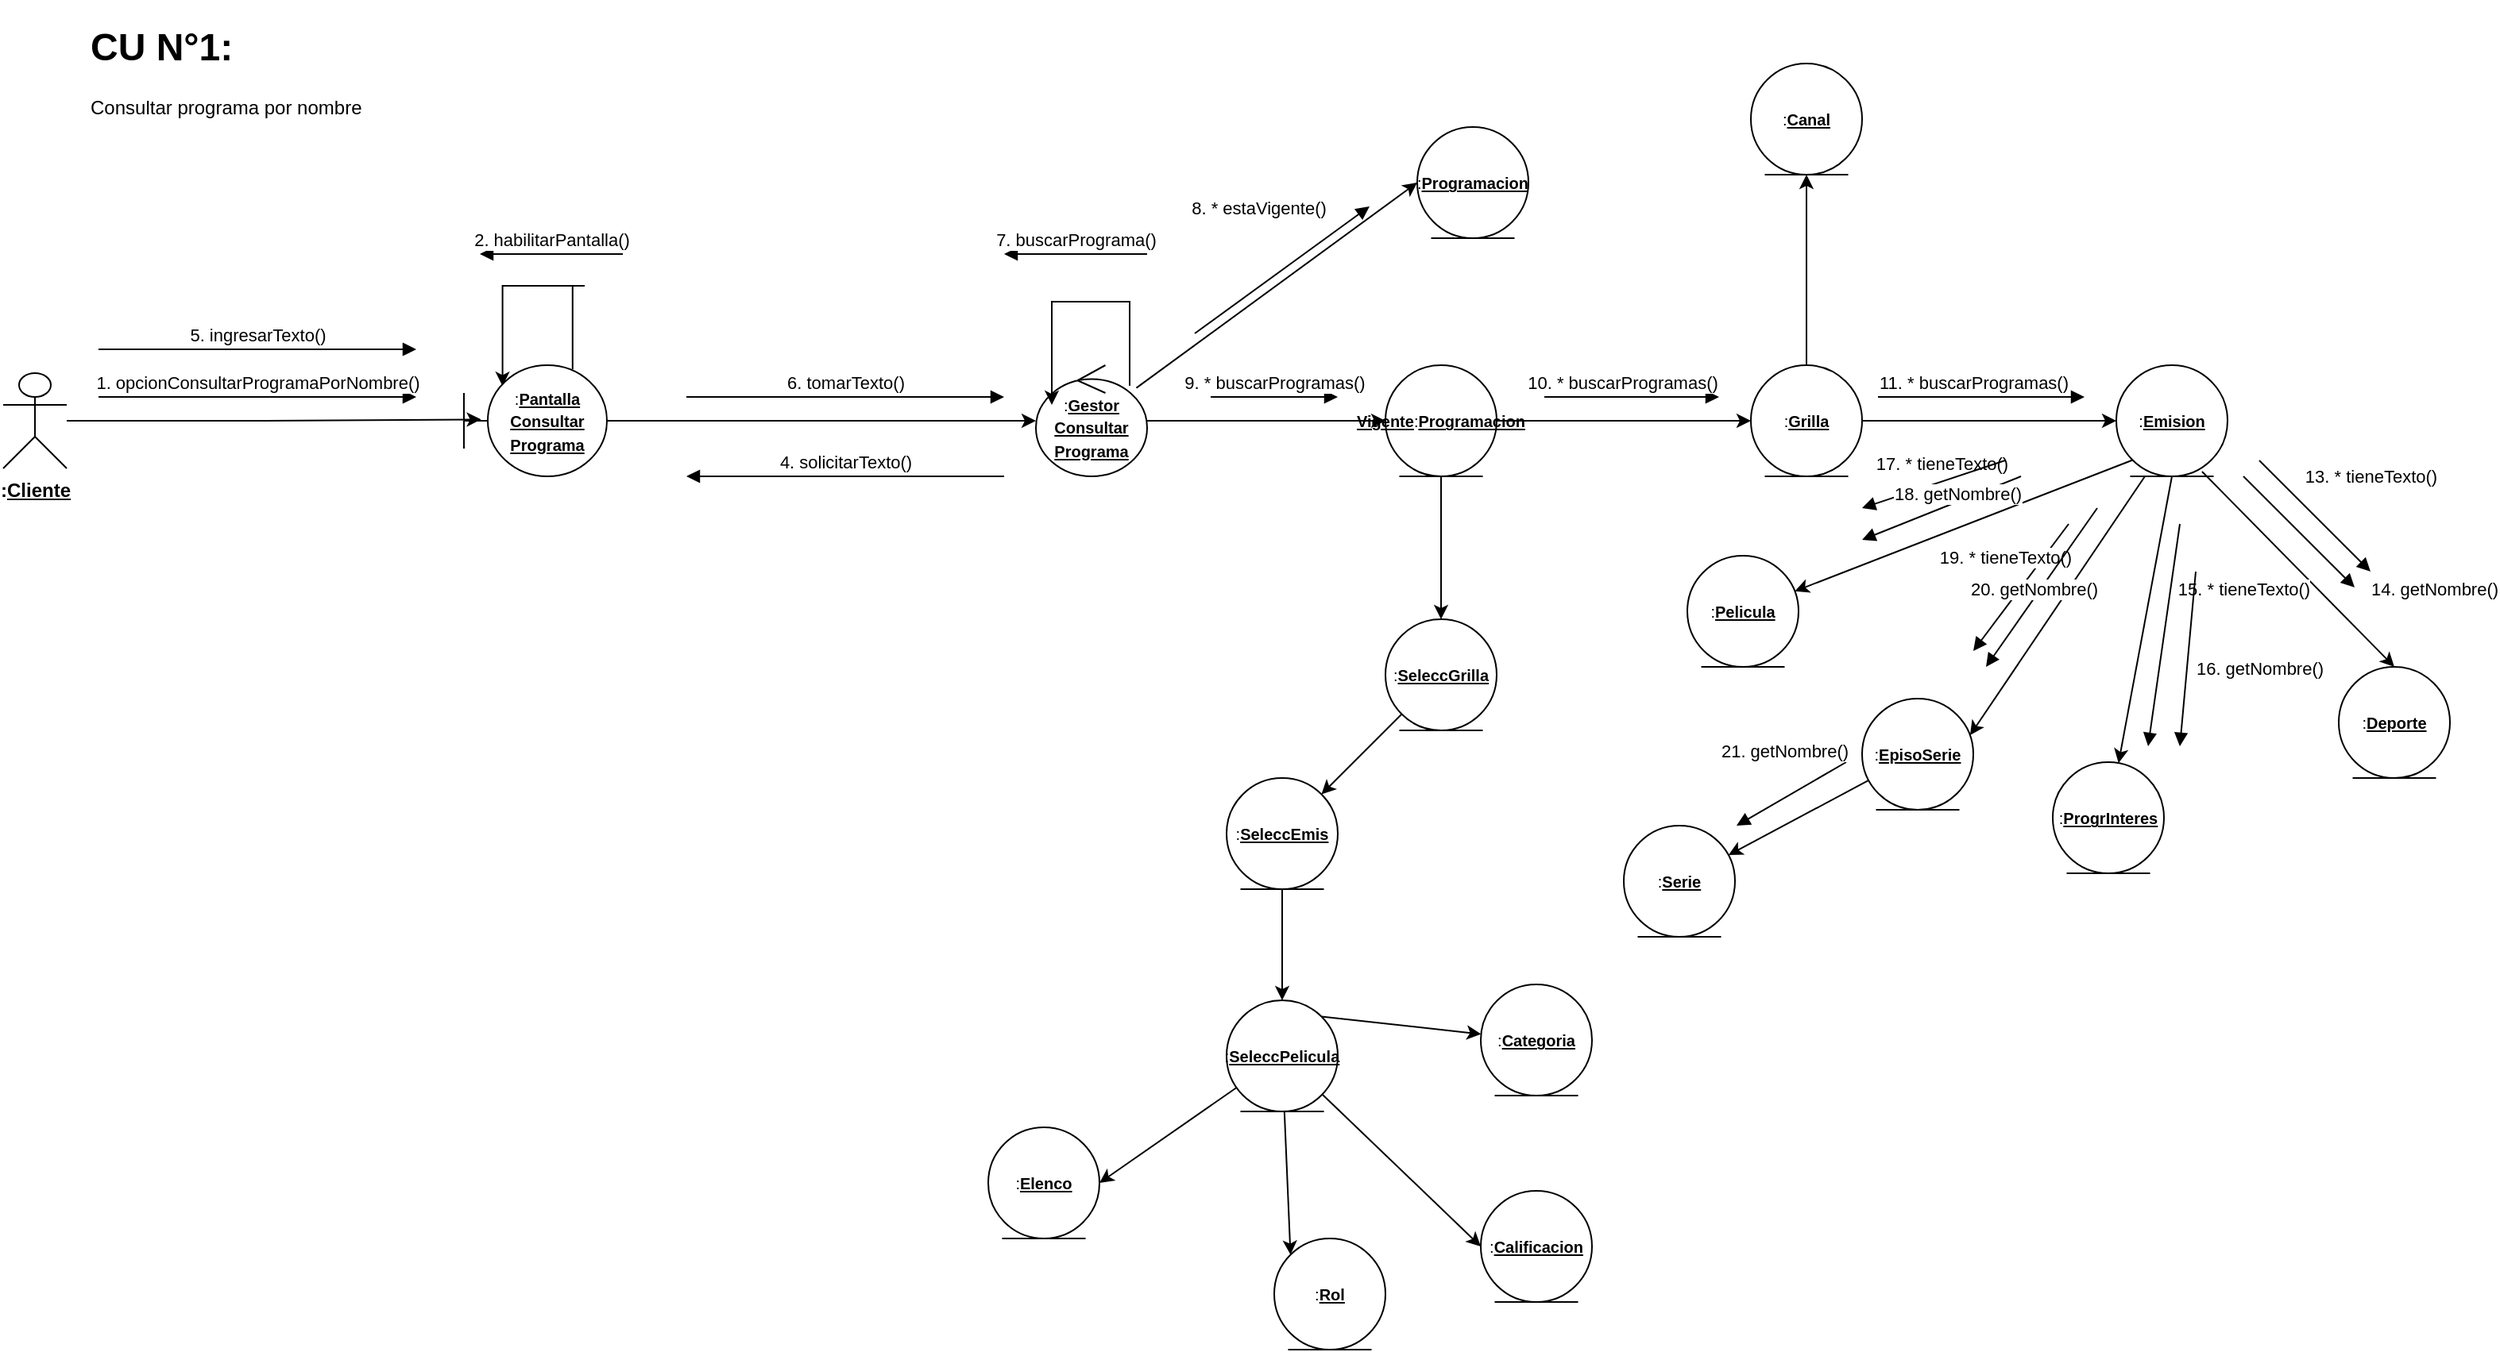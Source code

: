 <mxfile version="17.0.0" type="github" pages="2">
  <diagram id="tVbQm86MXpDArx8x3mV3" name="DiagCom">
    <mxGraphModel dx="1422" dy="780" grid="1" gridSize="10" guides="1" tooltips="1" connect="1" arrows="1" fold="1" page="1" pageScale="1" pageWidth="827" pageHeight="1169" math="0" shadow="0">
      <root>
        <mxCell id="0" />
        <mxCell id="1" parent="0" />
        <mxCell id="AisRIFuu1fv7a_WiVVZh-4" style="edgeStyle=orthogonalEdgeStyle;rounded=0;orthogonalLoop=1;jettySize=auto;html=1;entryX=0.12;entryY=0.488;entryDx=0;entryDy=0;entryPerimeter=0;" parent="1" source="AisRIFuu1fv7a_WiVVZh-1" target="AisRIFuu1fv7a_WiVVZh-2" edge="1">
          <mxGeometry relative="1" as="geometry" />
        </mxCell>
        <mxCell id="AisRIFuu1fv7a_WiVVZh-1" value="&lt;b&gt;:&lt;u&gt;Cliente&lt;/u&gt;&lt;/b&gt;" style="shape=umlActor;verticalLabelPosition=bottom;verticalAlign=top;html=1;" parent="1" vertex="1">
          <mxGeometry x="50" y="235" width="40" height="60" as="geometry" />
        </mxCell>
        <mxCell id="AisRIFuu1fv7a_WiVVZh-7" style="edgeStyle=orthogonalEdgeStyle;rounded=0;orthogonalLoop=1;jettySize=auto;html=1;" parent="1" source="AisRIFuu1fv7a_WiVVZh-2" target="AisRIFuu1fv7a_WiVVZh-6" edge="1">
          <mxGeometry relative="1" as="geometry" />
        </mxCell>
        <mxCell id="AisRIFuu1fv7a_WiVVZh-9" style="edgeStyle=orthogonalEdgeStyle;rounded=0;orthogonalLoop=1;jettySize=auto;html=1;entryX=0.27;entryY=0.188;entryDx=0;entryDy=0;entryPerimeter=0;exitX=0.76;exitY=0.038;exitDx=0;exitDy=0;exitPerimeter=0;" parent="1" source="AisRIFuu1fv7a_WiVVZh-2" target="AisRIFuu1fv7a_WiVVZh-2" edge="1">
          <mxGeometry relative="1" as="geometry">
            <mxPoint x="440" y="160" as="targetPoint" />
            <Array as="points">
              <mxPoint x="416" y="180" />
              <mxPoint x="367" y="180" />
            </Array>
          </mxGeometry>
        </mxCell>
        <mxCell id="AisRIFuu1fv7a_WiVVZh-2" value="&lt;font style=&quot;font-size: 10px&quot;&gt;:&lt;u&gt;&lt;b&gt;Pantalla Consultar Programa&lt;/b&gt;&lt;/u&gt;&lt;/font&gt;" style="shape=umlBoundary;whiteSpace=wrap;html=1;" parent="1" vertex="1">
          <mxGeometry x="340" y="230" width="90" height="70" as="geometry" />
        </mxCell>
        <mxCell id="AisRIFuu1fv7a_WiVVZh-3" value="&lt;h1&gt;CU N°1:&lt;br&gt;&lt;/h1&gt;&lt;p&gt;Consultar programa por nombre&lt;/p&gt;" style="text;html=1;strokeColor=none;fillColor=none;spacing=5;spacingTop=-20;whiteSpace=wrap;overflow=hidden;rounded=0;" parent="1" vertex="1">
          <mxGeometry x="100" y="10" width="190" height="80" as="geometry" />
        </mxCell>
        <mxCell id="AisRIFuu1fv7a_WiVVZh-5" value="&lt;div&gt;1. opcionConsultarProgramaPorNombre()&lt;/div&gt;" style="html=1;verticalAlign=bottom;endArrow=block;rounded=0;" parent="1" edge="1">
          <mxGeometry width="80" relative="1" as="geometry">
            <mxPoint x="110" y="250" as="sourcePoint" />
            <mxPoint x="310" y="250" as="targetPoint" />
          </mxGeometry>
        </mxCell>
        <mxCell id="sOXEI3E_A1EtLkcOLNvH-8" style="rounded=0;orthogonalLoop=1;jettySize=auto;html=1;entryX=0;entryY=0.5;entryDx=0;entryDy=0;" parent="1" source="AisRIFuu1fv7a_WiVVZh-6" target="sOXEI3E_A1EtLkcOLNvH-7" edge="1">
          <mxGeometry relative="1" as="geometry" />
        </mxCell>
        <mxCell id="sOXEI3E_A1EtLkcOLNvH-12" style="edgeStyle=none;rounded=0;orthogonalLoop=1;jettySize=auto;html=1;fontSize=10;" parent="1" source="AisRIFuu1fv7a_WiVVZh-6" target="sOXEI3E_A1EtLkcOLNvH-10" edge="1">
          <mxGeometry relative="1" as="geometry" />
        </mxCell>
        <mxCell id="AisRIFuu1fv7a_WiVVZh-6" value="&lt;font style=&quot;font-size: 10px&quot;&gt;:&lt;b&gt;&lt;u&gt;Gestor Consultar Programa&lt;/u&gt;&lt;/b&gt;&lt;/font&gt;" style="ellipse;shape=umlControl;whiteSpace=wrap;html=1;" parent="1" vertex="1">
          <mxGeometry x="700" y="230" width="70" height="70" as="geometry" />
        </mxCell>
        <mxCell id="AisRIFuu1fv7a_WiVVZh-8" value="&lt;div&gt;8. * estaVigente()&lt;/div&gt;" style="html=1;verticalAlign=bottom;endArrow=block;rounded=0;" parent="1" edge="1">
          <mxGeometry x="0.081" y="33" width="80" relative="1" as="geometry">
            <mxPoint x="800" y="210" as="sourcePoint" />
            <mxPoint x="910" y="130" as="targetPoint" />
            <mxPoint as="offset" />
          </mxGeometry>
        </mxCell>
        <mxCell id="AisRIFuu1fv7a_WiVVZh-10" value="2. habilitarPantalla()" style="html=1;verticalAlign=bottom;endArrow=block;rounded=0;" parent="1" edge="1">
          <mxGeometry width="80" relative="1" as="geometry">
            <mxPoint x="440" y="160" as="sourcePoint" />
            <mxPoint x="350" y="160" as="targetPoint" />
          </mxGeometry>
        </mxCell>
        <mxCell id="AisRIFuu1fv7a_WiVVZh-11" value="&lt;div&gt;4. solicitarTexto()&lt;/div&gt;" style="html=1;verticalAlign=bottom;endArrow=block;rounded=0;" parent="1" edge="1">
          <mxGeometry width="80" relative="1" as="geometry">
            <mxPoint x="680" y="300" as="sourcePoint" />
            <mxPoint x="480" y="300" as="targetPoint" />
            <mxPoint as="offset" />
          </mxGeometry>
        </mxCell>
        <mxCell id="AisRIFuu1fv7a_WiVVZh-14" value="&lt;div&gt;5. ingresarTexto()&lt;/div&gt;" style="html=1;verticalAlign=bottom;endArrow=block;rounded=0;" parent="1" edge="1">
          <mxGeometry width="80" relative="1" as="geometry">
            <mxPoint x="110" y="220" as="sourcePoint" />
            <mxPoint x="310" y="220" as="targetPoint" />
            <mxPoint as="offset" />
          </mxGeometry>
        </mxCell>
        <mxCell id="sOXEI3E_A1EtLkcOLNvH-4" style="edgeStyle=orthogonalEdgeStyle;rounded=0;orthogonalLoop=1;jettySize=auto;html=1;entryX=0.27;entryY=0.188;entryDx=0;entryDy=0;entryPerimeter=0;exitX=0.76;exitY=0.038;exitDx=0;exitDy=0;exitPerimeter=0;" parent="1" edge="1">
          <mxGeometry relative="1" as="geometry">
            <mxPoint x="710" y="255.04" as="targetPoint" />
            <mxPoint x="759" y="243.04" as="sourcePoint" />
            <Array as="points">
              <mxPoint x="759" y="190" />
              <mxPoint x="710" y="190" />
            </Array>
          </mxGeometry>
        </mxCell>
        <mxCell id="sOXEI3E_A1EtLkcOLNvH-5" value="7. buscarPrograma()" style="html=1;verticalAlign=bottom;endArrow=block;rounded=0;" parent="1" edge="1">
          <mxGeometry width="80" relative="1" as="geometry">
            <mxPoint x="770" y="160" as="sourcePoint" />
            <mxPoint x="680" y="160" as="targetPoint" />
          </mxGeometry>
        </mxCell>
        <mxCell id="sOXEI3E_A1EtLkcOLNvH-16" style="edgeStyle=none;rounded=0;orthogonalLoop=1;jettySize=auto;html=1;entryX=0;entryY=0.5;entryDx=0;entryDy=0;fontSize=10;exitX=1;exitY=0.5;exitDx=0;exitDy=0;" parent="1" source="sOXEI3E_A1EtLkcOLNvH-10" target="sOXEI3E_A1EtLkcOLNvH-14" edge="1">
          <mxGeometry relative="1" as="geometry">
            <mxPoint x="975" y="260" as="sourcePoint" />
          </mxGeometry>
        </mxCell>
        <mxCell id="sOXEI3E_A1EtLkcOLNvH-7" value="&lt;font style=&quot;font-size: 10px&quot;&gt;:&lt;b&gt;&lt;u&gt;Programacion&lt;/u&gt;&lt;/b&gt;&lt;/font&gt;" style="ellipse;shape=umlEntity;whiteSpace=wrap;html=1;" parent="1" vertex="1">
          <mxGeometry x="940" y="80" width="70" height="70" as="geometry" />
        </mxCell>
        <mxCell id="sOXEI3E_A1EtLkcOLNvH-9" value="&lt;div&gt;6. tomarTexto()&lt;/div&gt;" style="html=1;verticalAlign=bottom;endArrow=block;rounded=0;" parent="1" edge="1">
          <mxGeometry width="80" relative="1" as="geometry">
            <mxPoint x="480" y="250" as="sourcePoint" />
            <mxPoint x="680" y="250" as="targetPoint" />
            <mxPoint as="offset" />
          </mxGeometry>
        </mxCell>
        <mxCell id="GSx4z-SRz5qHfGtt0uug-17" style="edgeStyle=none;rounded=0;orthogonalLoop=1;jettySize=auto;html=1;entryX=0.5;entryY=0;entryDx=0;entryDy=0;fontSize=10;" parent="1" source="sOXEI3E_A1EtLkcOLNvH-10" target="GSx4z-SRz5qHfGtt0uug-16" edge="1">
          <mxGeometry relative="1" as="geometry" />
        </mxCell>
        <mxCell id="sOXEI3E_A1EtLkcOLNvH-10" value="&lt;u&gt;&lt;b&gt;&lt;font style=&quot;font-size: 10px&quot;&gt;Vigente&lt;/font&gt;&lt;/b&gt;&lt;/u&gt;&lt;font style=&quot;font-size: 10px&quot;&gt;:&lt;b&gt;&lt;u&gt;Programacion&lt;/u&gt;&lt;/b&gt;&lt;/font&gt;" style="ellipse;shape=umlEntity;whiteSpace=wrap;html=1;" parent="1" vertex="1">
          <mxGeometry x="920" y="230" width="70" height="70" as="geometry" />
        </mxCell>
        <mxCell id="sOXEI3E_A1EtLkcOLNvH-13" value="&lt;div&gt;9. * buscarProgramas()&lt;/div&gt;" style="html=1;verticalAlign=bottom;endArrow=block;rounded=0;" parent="1" edge="1">
          <mxGeometry width="80" relative="1" as="geometry">
            <mxPoint x="810" y="250" as="sourcePoint" />
            <mxPoint x="890" y="250" as="targetPoint" />
            <mxPoint as="offset" />
          </mxGeometry>
        </mxCell>
        <mxCell id="sOXEI3E_A1EtLkcOLNvH-18" style="edgeStyle=none;rounded=0;orthogonalLoop=1;jettySize=auto;html=1;entryX=0.5;entryY=1;entryDx=0;entryDy=0;fontSize=10;" parent="1" source="sOXEI3E_A1EtLkcOLNvH-14" target="sOXEI3E_A1EtLkcOLNvH-17" edge="1">
          <mxGeometry relative="1" as="geometry" />
        </mxCell>
        <mxCell id="sOXEI3E_A1EtLkcOLNvH-21" style="edgeStyle=none;rounded=0;orthogonalLoop=1;jettySize=auto;html=1;entryX=0;entryY=0.5;entryDx=0;entryDy=0;fontSize=10;" parent="1" source="sOXEI3E_A1EtLkcOLNvH-14" target="sOXEI3E_A1EtLkcOLNvH-20" edge="1">
          <mxGeometry relative="1" as="geometry" />
        </mxCell>
        <mxCell id="sOXEI3E_A1EtLkcOLNvH-14" value="&lt;font style=&quot;font-size: 10px&quot;&gt;:&lt;u&gt;&lt;b&gt;Grilla&lt;/b&gt;&lt;/u&gt;&lt;/font&gt;" style="ellipse;shape=umlEntity;whiteSpace=wrap;html=1;" parent="1" vertex="1">
          <mxGeometry x="1150" y="230" width="70" height="70" as="geometry" />
        </mxCell>
        <mxCell id="sOXEI3E_A1EtLkcOLNvH-15" value="&lt;div&gt;10. * buscarProgramas()&lt;/div&gt;" style="html=1;verticalAlign=bottom;endArrow=block;rounded=0;" parent="1" edge="1">
          <mxGeometry x="-0.111" width="80" relative="1" as="geometry">
            <mxPoint x="1020" y="250" as="sourcePoint" />
            <mxPoint x="1130" y="250" as="targetPoint" />
            <mxPoint as="offset" />
          </mxGeometry>
        </mxCell>
        <mxCell id="sOXEI3E_A1EtLkcOLNvH-17" value="&lt;font style=&quot;font-size: 10px&quot;&gt;:&lt;u&gt;&lt;b&gt;Canal&lt;/b&gt;&lt;/u&gt;&lt;/font&gt;" style="ellipse;shape=umlEntity;whiteSpace=wrap;html=1;" parent="1" vertex="1">
          <mxGeometry x="1150" y="40" width="70" height="70" as="geometry" />
        </mxCell>
        <mxCell id="sOXEI3E_A1EtLkcOLNvH-19" value="&lt;div&gt;11. * buscarProgramas()&lt;/div&gt;" style="html=1;verticalAlign=bottom;endArrow=block;rounded=0;" parent="1" edge="1">
          <mxGeometry x="-0.077" width="80" relative="1" as="geometry">
            <mxPoint x="1230" y="250" as="sourcePoint" />
            <mxPoint x="1360" y="250" as="targetPoint" />
            <mxPoint as="offset" />
          </mxGeometry>
        </mxCell>
        <mxCell id="sOXEI3E_A1EtLkcOLNvH-20" value="&lt;font style=&quot;font-size: 10px&quot;&gt;:&lt;u&gt;&lt;b&gt;Emision&lt;/b&gt;&lt;/u&gt;&lt;/font&gt;" style="ellipse;shape=umlEntity;whiteSpace=wrap;html=1;" parent="1" vertex="1">
          <mxGeometry x="1380" y="230" width="70" height="70" as="geometry" />
        </mxCell>
        <mxCell id="GSx4z-SRz5qHfGtt0uug-9" style="edgeStyle=none;rounded=0;orthogonalLoop=1;jettySize=auto;html=1;entryX=0.5;entryY=0;entryDx=0;entryDy=0;fontSize=10;exitX=0.771;exitY=0.957;exitDx=0;exitDy=0;exitPerimeter=0;" parent="1" source="sOXEI3E_A1EtLkcOLNvH-20" target="GSx4z-SRz5qHfGtt0uug-3" edge="1">
          <mxGeometry relative="1" as="geometry">
            <mxPoint x="1415" y="450" as="sourcePoint" />
          </mxGeometry>
        </mxCell>
        <mxCell id="GSx4z-SRz5qHfGtt0uug-10" style="edgeStyle=none;rounded=0;orthogonalLoop=1;jettySize=auto;html=1;fontSize=10;exitX=0.5;exitY=1;exitDx=0;exitDy=0;" parent="1" source="sOXEI3E_A1EtLkcOLNvH-20" target="GSx4z-SRz5qHfGtt0uug-4" edge="1">
          <mxGeometry relative="1" as="geometry">
            <mxPoint x="1388.491" y="437.853" as="sourcePoint" />
          </mxGeometry>
        </mxCell>
        <mxCell id="GSx4z-SRz5qHfGtt0uug-11" style="edgeStyle=none;rounded=0;orthogonalLoop=1;jettySize=auto;html=1;entryX=0.971;entryY=0.329;entryDx=0;entryDy=0;entryPerimeter=0;fontSize=10;exitX=0.257;exitY=1;exitDx=0;exitDy=0;exitPerimeter=0;" parent="1" source="sOXEI3E_A1EtLkcOLNvH-20" target="GSx4z-SRz5qHfGtt0uug-5" edge="1">
          <mxGeometry relative="1" as="geometry">
            <mxPoint x="1380.927" y="423.001" as="sourcePoint" />
          </mxGeometry>
        </mxCell>
        <mxCell id="GSx4z-SRz5qHfGtt0uug-14" style="edgeStyle=none;rounded=0;orthogonalLoop=1;jettySize=auto;html=1;fontSize=10;exitX=0;exitY=1;exitDx=0;exitDy=0;" parent="1" source="sOXEI3E_A1EtLkcOLNvH-20" target="GSx4z-SRz5qHfGtt0uug-13" edge="1">
          <mxGeometry relative="1" as="geometry">
            <mxPoint x="1380.544" y="408.854" as="sourcePoint" />
          </mxGeometry>
        </mxCell>
        <mxCell id="GSx4z-SRz5qHfGtt0uug-3" value="&lt;font style=&quot;font-size: 10px&quot;&gt;:&lt;u&gt;&lt;b&gt;&lt;font style=&quot;font-size: 10px&quot;&gt;Deporte&lt;/font&gt;&lt;/b&gt;&lt;/u&gt;&lt;/font&gt;" style="ellipse;shape=umlEntity;whiteSpace=wrap;html=1;" parent="1" vertex="1">
          <mxGeometry x="1520" y="420" width="70" height="70" as="geometry" />
        </mxCell>
        <mxCell id="GSx4z-SRz5qHfGtt0uug-4" value="&lt;font style=&quot;font-size: 10px&quot;&gt;:&lt;u&gt;&lt;b&gt;ProgrInteres&lt;/b&gt;&lt;/u&gt;&lt;/font&gt;" style="ellipse;shape=umlEntity;whiteSpace=wrap;html=1;" parent="1" vertex="1">
          <mxGeometry x="1340" y="480" width="70" height="70" as="geometry" />
        </mxCell>
        <mxCell id="GSx4z-SRz5qHfGtt0uug-12" style="edgeStyle=none;rounded=0;orthogonalLoop=1;jettySize=auto;html=1;fontSize=10;" parent="1" source="GSx4z-SRz5qHfGtt0uug-5" target="GSx4z-SRz5qHfGtt0uug-7" edge="1">
          <mxGeometry relative="1" as="geometry" />
        </mxCell>
        <mxCell id="GSx4z-SRz5qHfGtt0uug-5" value="&lt;font style=&quot;font-size: 10px&quot;&gt;:&lt;u&gt;&lt;b&gt;EpisoSerie&lt;/b&gt;&lt;/u&gt;&lt;/font&gt;" style="ellipse;shape=umlEntity;whiteSpace=wrap;html=1;" parent="1" vertex="1">
          <mxGeometry x="1220" y="440" width="70" height="70" as="geometry" />
        </mxCell>
        <mxCell id="GSx4z-SRz5qHfGtt0uug-7" value="&lt;font style=&quot;font-size: 10px&quot;&gt;:&lt;u&gt;&lt;b&gt;Serie&lt;/b&gt;&lt;/u&gt;&lt;/font&gt;" style="ellipse;shape=umlEntity;whiteSpace=wrap;html=1;" parent="1" vertex="1">
          <mxGeometry x="1070" y="520" width="70" height="70" as="geometry" />
        </mxCell>
        <mxCell id="GSx4z-SRz5qHfGtt0uug-13" value="&lt;font style=&quot;font-size: 10px&quot;&gt;:&lt;u&gt;&lt;b&gt;Pelicula&lt;/b&gt;&lt;/u&gt;&lt;/font&gt;" style="ellipse;shape=umlEntity;whiteSpace=wrap;html=1;" parent="1" vertex="1">
          <mxGeometry x="1110" y="350" width="70" height="70" as="geometry" />
        </mxCell>
        <mxCell id="GSx4z-SRz5qHfGtt0uug-19" style="edgeStyle=none;rounded=0;orthogonalLoop=1;jettySize=auto;html=1;fontSize=10;" parent="1" source="GSx4z-SRz5qHfGtt0uug-16" target="GSx4z-SRz5qHfGtt0uug-18" edge="1">
          <mxGeometry relative="1" as="geometry" />
        </mxCell>
        <mxCell id="GSx4z-SRz5qHfGtt0uug-16" value="&lt;font style=&quot;font-size: 10px&quot;&gt;:&lt;u&gt;&lt;b&gt;SeleccGrilla&lt;/b&gt;&lt;/u&gt;&lt;/font&gt;" style="ellipse;shape=umlEntity;whiteSpace=wrap;html=1;" parent="1" vertex="1">
          <mxGeometry x="920" y="390" width="70" height="70" as="geometry" />
        </mxCell>
        <mxCell id="GSx4z-SRz5qHfGtt0uug-25" style="edgeStyle=none;rounded=0;orthogonalLoop=1;jettySize=auto;html=1;fontSize=10;" parent="1" source="GSx4z-SRz5qHfGtt0uug-18" target="GSx4z-SRz5qHfGtt0uug-20" edge="1">
          <mxGeometry relative="1" as="geometry" />
        </mxCell>
        <mxCell id="GSx4z-SRz5qHfGtt0uug-28" style="edgeStyle=none;rounded=0;orthogonalLoop=1;jettySize=auto;html=1;fontSize=10;exitX=1;exitY=0;exitDx=0;exitDy=0;" parent="1" source="GSx4z-SRz5qHfGtt0uug-20" target="GSx4z-SRz5qHfGtt0uug-21" edge="1">
          <mxGeometry relative="1" as="geometry" />
        </mxCell>
        <mxCell id="GSx4z-SRz5qHfGtt0uug-18" value="&lt;div&gt;&lt;font style=&quot;font-size: 10px&quot;&gt;:&lt;u&gt;&lt;b&gt;SeleccEmis&lt;/b&gt;&lt;/u&gt;&lt;/font&gt;&lt;/div&gt;" style="ellipse;shape=umlEntity;whiteSpace=wrap;html=1;" parent="1" vertex="1">
          <mxGeometry x="820" y="490" width="70" height="70" as="geometry" />
        </mxCell>
        <mxCell id="GSx4z-SRz5qHfGtt0uug-26" style="edgeStyle=none;rounded=0;orthogonalLoop=1;jettySize=auto;html=1;entryX=1;entryY=0.5;entryDx=0;entryDy=0;fontSize=10;" parent="1" source="GSx4z-SRz5qHfGtt0uug-20" target="GSx4z-SRz5qHfGtt0uug-24" edge="1">
          <mxGeometry relative="1" as="geometry" />
        </mxCell>
        <mxCell id="GSx4z-SRz5qHfGtt0uug-27" style="edgeStyle=none;rounded=0;orthogonalLoop=1;jettySize=auto;html=1;entryX=0;entryY=0;entryDx=0;entryDy=0;fontSize=10;" parent="1" source="GSx4z-SRz5qHfGtt0uug-20" target="GSx4z-SRz5qHfGtt0uug-23" edge="1">
          <mxGeometry relative="1" as="geometry" />
        </mxCell>
        <mxCell id="GSx4z-SRz5qHfGtt0uug-29" style="edgeStyle=none;rounded=0;orthogonalLoop=1;jettySize=auto;html=1;entryX=0;entryY=0.5;entryDx=0;entryDy=0;fontSize=10;" parent="1" source="GSx4z-SRz5qHfGtt0uug-20" target="GSx4z-SRz5qHfGtt0uug-22" edge="1">
          <mxGeometry relative="1" as="geometry" />
        </mxCell>
        <mxCell id="GSx4z-SRz5qHfGtt0uug-20" value="&lt;font style=&quot;font-size: 10px&quot;&gt;:&lt;u&gt;&lt;b&gt;SeleccPelicula&lt;/b&gt;&lt;/u&gt;&lt;/font&gt;" style="ellipse;shape=umlEntity;whiteSpace=wrap;html=1;" parent="1" vertex="1">
          <mxGeometry x="820" y="630" width="70" height="70" as="geometry" />
        </mxCell>
        <mxCell id="GSx4z-SRz5qHfGtt0uug-21" value="&lt;font style=&quot;font-size: 10px&quot;&gt;:&lt;u&gt;&lt;b&gt;Categoria&lt;/b&gt;&lt;/u&gt;&lt;/font&gt;" style="ellipse;shape=umlEntity;whiteSpace=wrap;html=1;" parent="1" vertex="1">
          <mxGeometry x="980" y="620" width="70" height="70" as="geometry" />
        </mxCell>
        <mxCell id="GSx4z-SRz5qHfGtt0uug-22" value="&lt;font style=&quot;font-size: 10px&quot;&gt;:&lt;u&gt;&lt;b&gt;Calificacion&lt;/b&gt;&lt;/u&gt;&lt;/font&gt;" style="ellipse;shape=umlEntity;whiteSpace=wrap;html=1;" parent="1" vertex="1">
          <mxGeometry x="980" y="750" width="70" height="70" as="geometry" />
        </mxCell>
        <mxCell id="GSx4z-SRz5qHfGtt0uug-23" value="&lt;font style=&quot;font-size: 10px&quot;&gt;:&lt;u&gt;&lt;b&gt;Rol&lt;/b&gt;&lt;/u&gt;&lt;/font&gt;" style="ellipse;shape=umlEntity;whiteSpace=wrap;html=1;" parent="1" vertex="1">
          <mxGeometry x="850" y="780" width="70" height="70" as="geometry" />
        </mxCell>
        <mxCell id="GSx4z-SRz5qHfGtt0uug-24" value="&lt;font style=&quot;font-size: 10px&quot;&gt;:&lt;u&gt;&lt;b&gt;Elenco&lt;/b&gt;&lt;/u&gt;&lt;/font&gt;" style="ellipse;shape=umlEntity;whiteSpace=wrap;html=1;" parent="1" vertex="1">
          <mxGeometry x="670" y="710" width="70" height="70" as="geometry" />
        </mxCell>
        <mxCell id="BFlHvw_AC2o8eilIW3dE-1" value="&lt;div&gt;13. * tieneTexto()&lt;/div&gt;" style="html=1;verticalAlign=bottom;endArrow=block;rounded=0;" edge="1" parent="1">
          <mxGeometry x="0.286" y="35" width="80" relative="1" as="geometry">
            <mxPoint x="1470" y="290" as="sourcePoint" />
            <mxPoint x="1540" y="360" as="targetPoint" />
            <mxPoint y="-1" as="offset" />
          </mxGeometry>
        </mxCell>
        <mxCell id="BFlHvw_AC2o8eilIW3dE-2" value="&lt;div&gt;14. getNombre()&lt;/div&gt;" style="html=1;verticalAlign=bottom;endArrow=block;rounded=0;" edge="1" parent="1">
          <mxGeometry x="1" y="51" width="80" relative="1" as="geometry">
            <mxPoint x="1460" y="300" as="sourcePoint" />
            <mxPoint x="1530" y="370" as="targetPoint" />
            <mxPoint x="14" y="46" as="offset" />
          </mxGeometry>
        </mxCell>
        <mxCell id="BFlHvw_AC2o8eilIW3dE-3" value="&lt;div&gt;15. * tieneTexto()&lt;/div&gt;" style="html=1;verticalAlign=bottom;endArrow=block;rounded=0;" edge="1" parent="1">
          <mxGeometry x="-0.38" y="47" width="80" relative="1" as="geometry">
            <mxPoint x="1420" y="330" as="sourcePoint" />
            <mxPoint x="1400" y="470" as="targetPoint" />
            <mxPoint as="offset" />
          </mxGeometry>
        </mxCell>
        <mxCell id="BFlHvw_AC2o8eilIW3dE-4" value="&lt;div&gt;16. getNombre()&lt;/div&gt;" style="html=1;verticalAlign=bottom;endArrow=block;rounded=0;" edge="1" parent="1">
          <mxGeometry x="0.197" y="46" width="80" relative="1" as="geometry">
            <mxPoint x="1430" y="360" as="sourcePoint" />
            <mxPoint x="1420" y="470" as="targetPoint" />
            <mxPoint as="offset" />
          </mxGeometry>
        </mxCell>
        <mxCell id="BFlHvw_AC2o8eilIW3dE-5" value="&lt;div&gt;19. * tieneTexto()&lt;/div&gt;" style="html=1;verticalAlign=bottom;endArrow=block;rounded=0;" edge="1" parent="1">
          <mxGeometry x="-0.04" y="-14" width="80" relative="1" as="geometry">
            <mxPoint x="1350" y="330" as="sourcePoint" />
            <mxPoint x="1290" y="410" as="targetPoint" />
            <mxPoint as="offset" />
          </mxGeometry>
        </mxCell>
        <mxCell id="BFlHvw_AC2o8eilIW3dE-6" value="20. getNombre()" style="html=1;verticalAlign=bottom;endArrow=block;rounded=0;" edge="1" parent="1">
          <mxGeometry x="0.181" y="2" width="80" relative="1" as="geometry">
            <mxPoint x="1368" y="320" as="sourcePoint" />
            <mxPoint x="1298" y="420" as="targetPoint" />
            <mxPoint as="offset" />
          </mxGeometry>
        </mxCell>
        <mxCell id="BFlHvw_AC2o8eilIW3dE-7" value="&lt;div&gt;17. * tieneTexto()&lt;/div&gt;" style="html=1;verticalAlign=bottom;endArrow=block;rounded=0;" edge="1" parent="1">
          <mxGeometry x="-0.138" y="-19" width="80" relative="1" as="geometry">
            <mxPoint x="1320" y="300" as="sourcePoint" />
            <mxPoint x="1220" y="340" as="targetPoint" />
            <mxPoint y="1" as="offset" />
          </mxGeometry>
        </mxCell>
        <mxCell id="BFlHvw_AC2o8eilIW3dE-8" value="&lt;div&gt;18. getNombre()&lt;/div&gt;" style="html=1;verticalAlign=bottom;endArrow=block;rounded=0;" edge="1" parent="1">
          <mxGeometry x="-0.2" y="19" width="80" relative="1" as="geometry">
            <mxPoint x="1310" y="290" as="sourcePoint" />
            <mxPoint x="1220" y="320" as="targetPoint" />
            <mxPoint as="offset" />
          </mxGeometry>
        </mxCell>
        <mxCell id="BFlHvw_AC2o8eilIW3dE-9" value="&lt;div&gt;21. getNombre()&lt;/div&gt;" style="html=1;verticalAlign=bottom;endArrow=block;rounded=0;" edge="1" parent="1">
          <mxGeometry x="-0.138" y="-19" width="80" relative="1" as="geometry">
            <mxPoint x="1210" y="480" as="sourcePoint" />
            <mxPoint x="1141" y="520" as="targetPoint" />
            <mxPoint y="1" as="offset" />
          </mxGeometry>
        </mxCell>
      </root>
    </mxGraphModel>
  </diagram>
  <diagram id="o51IDwSG4NsMt3olw-tM" name="DiagClas">
    <mxGraphModel dx="862" dy="468" grid="1" gridSize="10" guides="1" tooltips="1" connect="1" arrows="1" fold="1" page="1" pageScale="1" pageWidth="827" pageHeight="1169" math="0" shadow="0">
      <root>
        <mxCell id="0" />
        <mxCell id="1" parent="0" />
        <mxCell id="WpKVzuqlTEtbMuC5cEqb-9" value="&lt;p style=&quot;margin: 0px ; margin-top: 4px ; text-align: center&quot;&gt;&lt;i&gt;&amp;lt;&amp;lt;Entity&amp;gt;&amp;gt;&lt;/i&gt;&lt;br&gt;&lt;b&gt;Programa&lt;/b&gt;&lt;/p&gt;&lt;hr size=&quot;1&quot;&gt;&lt;p style=&quot;margin: 0px ; margin-left: 4px&quot;&gt;- descripcion&lt;/p&gt;&lt;p style=&quot;margin: 0px ; margin-left: 4px&quot;&gt;- duracion&lt;/p&gt;&lt;p style=&quot;margin: 0px ; margin-left: 4px&quot;&gt;- nombre&lt;br&gt;&lt;/p&gt;&lt;hr size=&quot;1&quot;&gt;&lt;p style=&quot;margin: 0px ; margin-left: 4px&quot;&gt;+ method1(Type): Type&lt;br&gt;+ method2(Type, Type): Type&lt;/p&gt;" style="verticalAlign=top;align=left;overflow=fill;fontSize=12;fontFamily=Helvetica;html=1;" vertex="1" parent="1">
          <mxGeometry x="440" y="130" width="190" height="140" as="geometry" />
        </mxCell>
      </root>
    </mxGraphModel>
  </diagram>
</mxfile>
